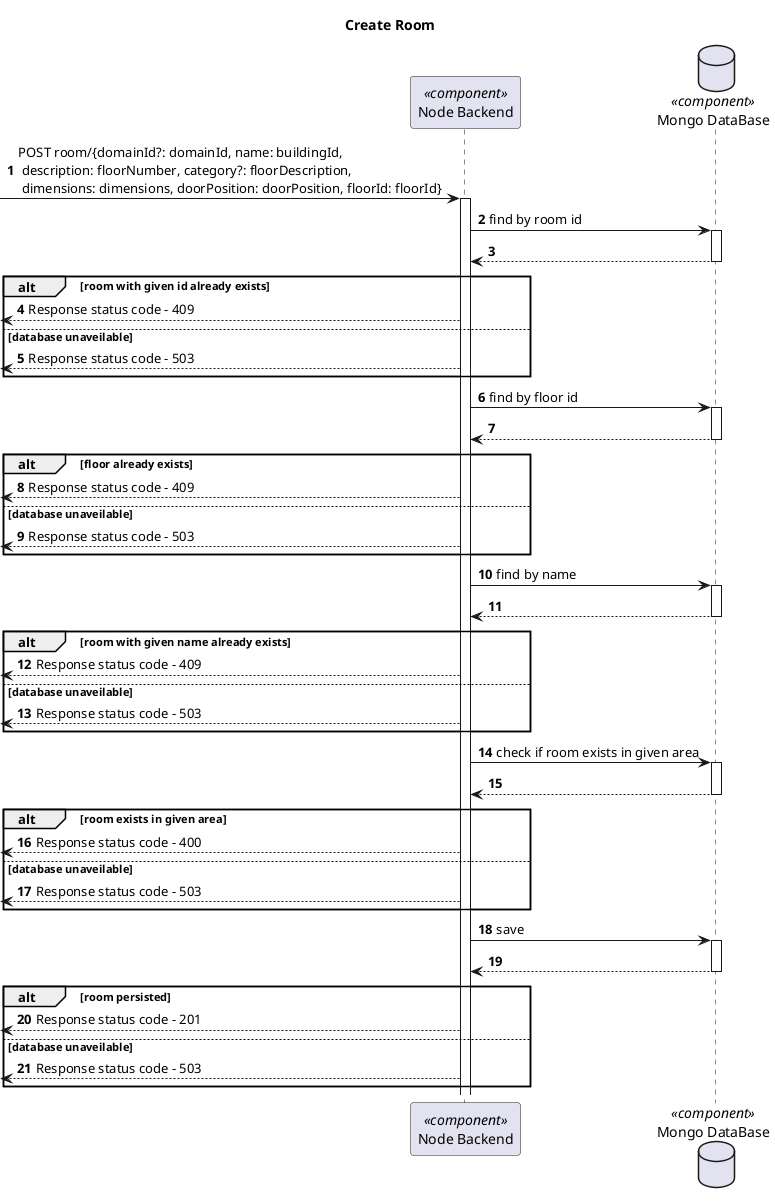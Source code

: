 @startuml Process View - Level 3

autonumber
skinparam packageStyle rect

title Create Room

participant "Node Backend" as BE <<component>>
database "Mongo DataBase" as DB <<component>>

-> BE: POST room/{domainId?: domainId, name: buildingId, \n description: floorNumber, category?: floorDescription, \n dimensions: dimensions, doorPosition: doorPosition, floorId: floorId}

'Find by Room ID'

activate BE

BE -> DB: find by room id

activate DB

DB --> BE:

deactivate DB

alt room with given id already exists

  <-- BE: Response status code - 409

else database unaveilable

  <-- BE: Response status code - 503

end


'Find by Floor ID'

activate BE

BE -> DB: find by floor id

activate DB

DB --> BE:

deactivate DB

alt floor already exists

  <-- BE: Response status code - 409

else database unaveilable

  <-- BE: Response status code - 503

end


'Find By Name'

activate BE

BE -> DB: find by name

activate DB

DB --> BE:

deactivate DB

alt room with given name already exists

  <-- BE: Response status code - 409

else database unaveilable

  <-- BE: Response status code - 503

end



'Check if Room exists in give area'

activate BE

BE -> DB: check if room exists in given area

activate DB

DB --> BE:

deactivate DB

alt room exists in given area

  <-- BE: Response status code - 400

else database unaveilable

  <-- BE: Response status code - 503

end


'Save'

activate BE

BE -> DB: save

activate DB

DB --> BE:

deactivate DB

alt room persisted

  <-- BE: Response status code - 201

else database unaveilable

  <-- BE: Response status code - 503

end

@enduml